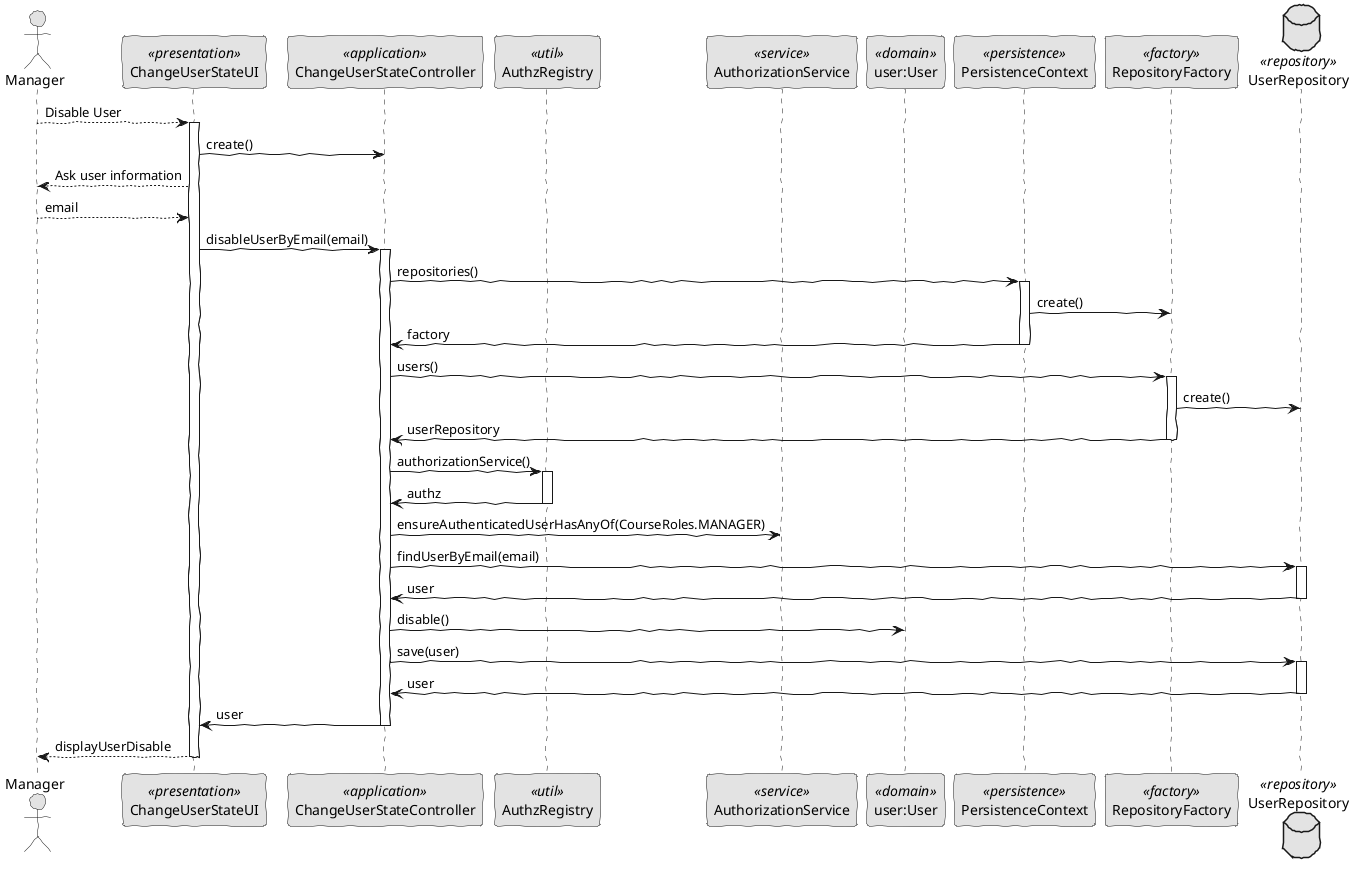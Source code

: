 @startuml
'http://plantuml.com/skinparam.html
skinparam handwritten true
skinparam monochrome true
skinparam packageStyle rect
skinparam defaultFontName FG Virgil
skinparam shadowing false

actor Manager as Actor
participant ChangeUserStateUI as UI <<presentation>>
participant ChangeUserStateController as Controller <<application>>
participant AuthzRegistry as Registry <<util>>
participant AuthorizationService as AuthzService <<service>>
participant "user:User" as Domain <<domain>>
participant PersistenceContext as Persistence <<persistence>>
participant RepositoryFactory as Factory <<factory>>
database UserRepository as Repository <<repository>>


Actor --> UI: Disable User
activate UI
    UI -> Controller: create()
    UI --> Actor: Ask user information

    Actor --> UI: email
        
    UI -> Controller: disableUserByEmail(email)
    activate Controller

        Controller -> Persistence: repositories()
        activate Persistence
        Persistence -> Factory: create()
        Persistence -> Controller: factory
        deactivate Persistence

        Controller -> Factory: users()
        activate Factory
        Factory -> Repository: create()
        Factory -> Controller: userRepository
        deactivate Factory

        Controller -> Registry: authorizationService()
        activate Registry
        Registry -> Controller: authz
        deactivate Registry

        Controller -> AuthzService: ensureAuthenticatedUserHasAnyOf(CourseRoles.MANAGER)


        Controller -> Repository: findUserByEmail(email)
        activate Repository
        Repository -> Controller: user
        deactivate Repository

        Controller -> Domain: disable()

        Controller -> Repository: save(user)
        activate Repository
        Repository -> Controller: user
        deactivate Repository

        Controller -> UI:user
        deactivate Controller
        UI --> Actor: displayUserDisable

deactivate UI
@enduml